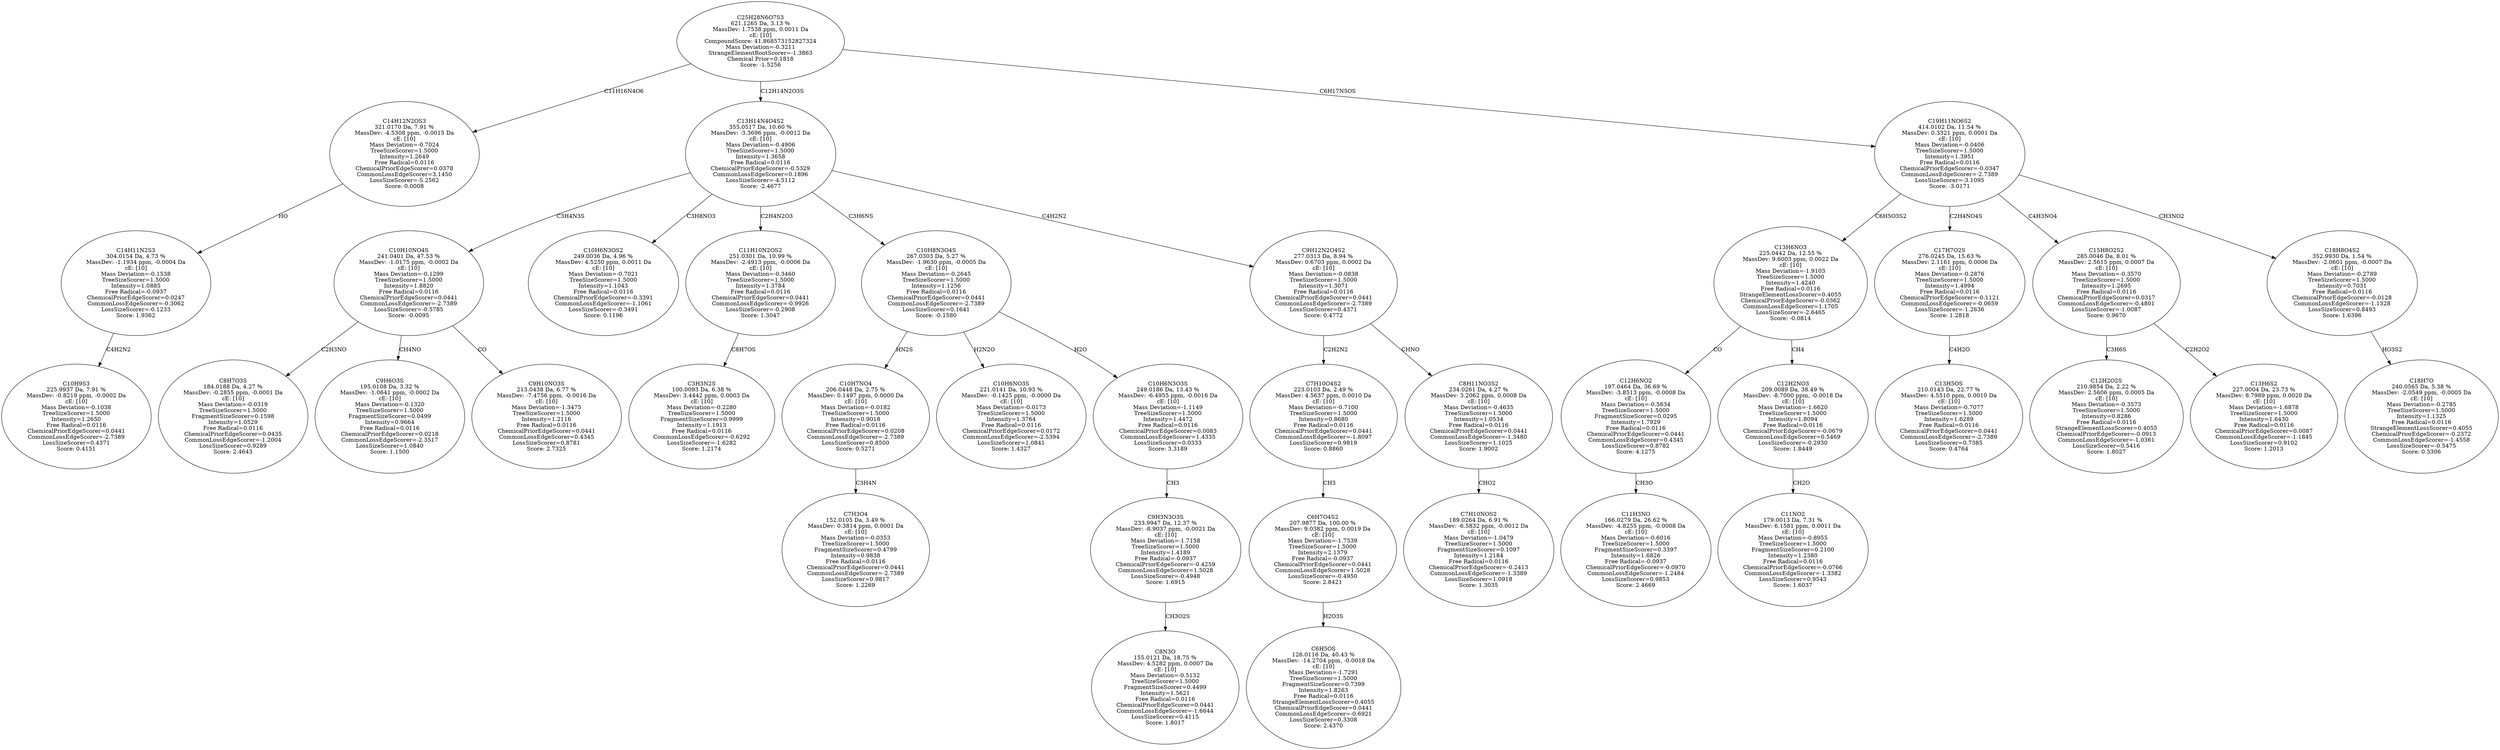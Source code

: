 strict digraph {
v1 [label="C10H9S3\n225.9937 Da, 7.91 %\nMassDev: -0.8219 ppm, -0.0002 Da\ncE: [10]\nMass Deviation=-0.1038\nTreeSizeScorer=1.5000\nIntensity=1.2650\nFree Radical=0.0116\nChemicalPriorEdgeScorer=0.0441\nCommonLossEdgeScorer=-2.7389\nLossSizeScorer=0.4371\nScore: 0.4151"];
v2 [label="C14H11N2S3\n304.0154 Da, 4.73 %\nMassDev: -1.1934 ppm, -0.0004 Da\ncE: [10]\nMass Deviation=-0.1538\nTreeSizeScorer=1.5000\nIntensity=1.0885\nFree Radical=-0.0937\nChemicalPriorEdgeScorer=0.0247\nCommonLossEdgeScorer=-0.3062\nLossSizeScorer=-0.1233\nScore: 1.9362"];
v3 [label="C14H12N2OS3\n321.0170 Da, 7.91 %\nMassDev: -4.5308 ppm, -0.0015 Da\ncE: [10]\nMass Deviation=-0.7024\nTreeSizeScorer=1.5000\nIntensity=1.2649\nFree Radical=0.0116\nChemicalPriorEdgeScorer=0.0378\nCommonLossEdgeScorer=3.1450\nLossSizeScorer=-5.2562\nScore: 0.0008"];
v4 [label="C8H7O3S\n184.0188 Da, 4.27 %\nMassDev: -0.2855 ppm, -0.0001 Da\ncE: [10]\nMass Deviation=-0.0319\nTreeSizeScorer=1.5000\nFragmentSizeScorer=0.1598\nIntensity=1.0529\nFree Radical=0.0116\nChemicalPriorEdgeScorer=0.0435\nCommonLossEdgeScorer=-1.2004\nLossSizeScorer=0.9289\nScore: 2.4643"];
v5 [label="C9H6O3S\n195.0108 Da, 3.32 %\nMassDev: -1.0641 ppm, -0.0002 Da\ncE: [10]\nMass Deviation=-0.1320\nTreeSizeScorer=1.5000\nFragmentSizeScorer=0.0499\nIntensity=0.9664\nFree Radical=0.0116\nChemicalPriorEdgeScorer=0.0218\nCommonLossEdgeScorer=-2.3517\nLossSizeScorer=1.0840\nScore: 1.1500"];
v6 [label="C9H10NO3S\n213.0438 Da, 6.77 %\nMassDev: -7.4756 ppm, -0.0016 Da\ncE: [10]\nMass Deviation=-1.3475\nTreeSizeScorer=1.5000\nIntensity=1.2116\nFree Radical=0.0116\nChemicalPriorEdgeScorer=0.0441\nCommonLossEdgeScorer=0.4345\nLossSizeScorer=0.8781\nScore: 2.7325"];
v7 [label="C10H10NO4S\n241.0401 Da, 47.53 %\nMassDev: -1.0175 ppm, -0.0002 Da\ncE: [10]\nMass Deviation=-0.1299\nTreeSizeScorer=1.5000\nIntensity=1.8820\nFree Radical=0.0116\nChemicalPriorEdgeScorer=0.0441\nCommonLossEdgeScorer=-2.7389\nLossSizeScorer=-0.5785\nScore: -0.0095"];
v8 [label="C10H6N3OS2\n249.0036 Da, 4.96 %\nMassDev: 4.5250 ppm, 0.0011 Da\ncE: [10]\nMass Deviation=-0.7021\nTreeSizeScorer=1.5000\nIntensity=1.1043\nFree Radical=0.0116\nChemicalPriorEdgeScorer=-0.3391\nCommonLossEdgeScorer=-1.1061\nLossSizeScorer=-0.3491\nScore: 0.1196"];
v9 [label="C3H3N2S\n100.0093 Da, 6.38 %\nMassDev: 3.4442 ppm, 0.0003 Da\ncE: [10]\nMass Deviation=-0.2280\nTreeSizeScorer=1.5000\nFragmentSizeScorer=0.9999\nIntensity=1.1913\nFree Radical=0.0116\nCommonLossEdgeScorer=-0.6292\nLossSizeScorer=-1.6282\nScore: 1.2174"];
v10 [label="C11H10N2OS2\n251.0301 Da, 10.99 %\nMassDev: -2.4913 ppm, -0.0006 Da\ncE: [10]\nMass Deviation=-0.3460\nTreeSizeScorer=1.5000\nIntensity=1.3784\nFree Radical=0.0116\nChemicalPriorEdgeScorer=0.0441\nCommonLossEdgeScorer=-0.9926\nLossSizeScorer=-0.2908\nScore: 1.3047"];
v11 [label="C7H3O4\n152.0105 Da, 3.49 %\nMassDev: 0.3814 ppm, 0.0001 Da\ncE: [10]\nMass Deviation=-0.0353\nTreeSizeScorer=1.5000\nFragmentSizeScorer=0.4799\nIntensity=0.9838\nFree Radical=0.0116\nChemicalPriorEdgeScorer=0.0441\nCommonLossEdgeScorer=-2.7389\nLossSizeScorer=0.9817\nScore: 1.2269"];
v12 [label="C10H7NO4\n206.0448 Da, 2.75 %\nMassDev: 0.1497 ppm, 0.0000 Da\ncE: [10]\nMass Deviation=-0.0182\nTreeSizeScorer=1.5000\nIntensity=0.9018\nFree Radical=0.0116\nChemicalPriorEdgeScorer=0.0208\nCommonLossEdgeScorer=-2.7389\nLossSizeScorer=0.8500\nScore: 0.5271"];
v13 [label="C10H6NO3S\n221.0141 Da, 10.93 %\nMassDev: -0.1425 ppm, -0.0000 Da\ncE: [10]\nMass Deviation=-0.0173\nTreeSizeScorer=1.5000\nIntensity=1.3764\nFree Radical=0.0116\nChemicalPriorEdgeScorer=0.0172\nCommonLossEdgeScorer=-2.5394\nLossSizeScorer=1.0841\nScore: 1.4327"];
v14 [label="C8N3O\n155.0121 Da, 18.75 %\nMassDev: 4.5282 ppm, 0.0007 Da\ncE: [10]\nMass Deviation=-0.5132\nTreeSizeScorer=1.5000\nFragmentSizeScorer=0.4499\nIntensity=1.5621\nFree Radical=0.0116\nChemicalPriorEdgeScorer=0.0441\nCommonLossEdgeScorer=-1.6644\nLossSizeScorer=0.4115\nScore: 1.8017"];
v15 [label="C9H3N3O3S\n233.9947 Da, 12.37 %\nMassDev: -8.9037 ppm, -0.0021 Da\ncE: [10]\nMass Deviation=-1.7158\nTreeSizeScorer=1.5000\nIntensity=1.4189\nFree Radical=-0.0937\nChemicalPriorEdgeScorer=-0.4259\nCommonLossEdgeScorer=1.5028\nLossSizeScorer=-0.4948\nScore: 1.6915"];
v16 [label="C10H6N3O3S\n249.0186 Da, 13.43 %\nMassDev: -6.4955 ppm, -0.0016 Da\ncE: [10]\nMass Deviation=-1.1149\nTreeSizeScorer=1.5000\nIntensity=1.4472\nFree Radical=0.0116\nChemicalPriorEdgeScorer=0.0083\nCommonLossEdgeScorer=1.4335\nLossSizeScorer=0.0333\nScore: 3.3189"];
v17 [label="C10H8N3O4S\n267.0303 Da, 5.27 %\nMassDev: -1.9630 ppm, -0.0005 Da\ncE: [10]\nMass Deviation=-0.2645\nTreeSizeScorer=1.5000\nIntensity=1.1256\nFree Radical=0.0116\nChemicalPriorEdgeScorer=0.0441\nCommonLossEdgeScorer=-2.7389\nLossSizeScorer=0.1641\nScore: -0.1580"];
v18 [label="C6H5OS\n126.0116 Da, 40.43 %\nMassDev: -14.2704 ppm, -0.0018 Da\ncE: [10]\nMass Deviation=-1.7291\nTreeSizeScorer=1.5000\nFragmentSizeScorer=0.7399\nIntensity=1.8263\nFree Radical=0.0116\nStrangeElementLossScorer=0.4055\nChemicalPriorEdgeScorer=0.0441\nCommonLossEdgeScorer=-0.6921\nLossSizeScorer=0.3308\nScore: 2.4370"];
v19 [label="C6H7O4S2\n207.9877 Da, 100.00 %\nMassDev: 9.0382 ppm, 0.0019 Da\ncE: [10]\nMass Deviation=-1.7539\nTreeSizeScorer=1.5000\nIntensity=2.1379\nFree Radical=-0.0937\nChemicalPriorEdgeScorer=0.0441\nCommonLossEdgeScorer=1.5028\nLossSizeScorer=-0.4950\nScore: 2.8421"];
v20 [label="C7H10O4S2\n223.0103 Da, 2.49 %\nMassDev: 4.5637 ppm, 0.0010 Da\ncE: [10]\nMass Deviation=-0.7100\nTreeSizeScorer=1.5000\nIntensity=0.8680\nFree Radical=0.0116\nChemicalPriorEdgeScorer=0.0441\nCommonLossEdgeScorer=-1.8097\nLossSizeScorer=0.9819\nScore: 0.8860"];
v21 [label="C7H10NOS2\n189.0264 Da, 6.91 %\nMassDev: -6.5832 ppm, -0.0012 Da\ncE: [10]\nMass Deviation=-1.0479\nTreeSizeScorer=1.5000\nFragmentSizeScorer=0.1097\nIntensity=1.2184\nFree Radical=0.0116\nChemicalPriorEdgeScorer=-0.2413\nCommonLossEdgeScorer=-1.3389\nLossSizeScorer=1.0918\nScore: 1.3035"];
v22 [label="C8H11NO3S2\n234.0261 Da, 4.27 %\nMassDev: 3.2062 ppm, 0.0008 Da\ncE: [10]\nMass Deviation=-0.4635\nTreeSizeScorer=1.5000\nIntensity=1.0534\nFree Radical=0.0116\nChemicalPriorEdgeScorer=0.0441\nCommonLossEdgeScorer=-1.3480\nLossSizeScorer=1.1025\nScore: 1.9002"];
v23 [label="C9H12N2O4S2\n277.0313 Da, 8.94 %\nMassDev: 0.6703 ppm, 0.0002 Da\ncE: [10]\nMass Deviation=-0.0838\nTreeSizeScorer=1.5000\nIntensity=1.3071\nFree Radical=0.0116\nChemicalPriorEdgeScorer=0.0441\nCommonLossEdgeScorer=-2.7389\nLossSizeScorer=0.4371\nScore: 0.4772"];
v24 [label="C13H14N4O4S2\n355.0517 Da, 10.60 %\nMassDev: -3.3696 ppm, -0.0012 Da\ncE: [10]\nMass Deviation=-0.4906\nTreeSizeScorer=1.5000\nIntensity=1.3658\nFree Radical=0.0116\nChemicalPriorEdgeScorer=-0.5329\nCommonLossEdgeScorer=0.1896\nLossSizeScorer=-4.5112\nScore: -2.4677"];
v25 [label="C11H3NO\n166.0279 Da, 26.62 %\nMassDev: -4.8255 ppm, -0.0008 Da\ncE: [10]\nMass Deviation=-0.6016\nTreeSizeScorer=1.5000\nFragmentSizeScorer=0.3397\nIntensity=1.6826\nFree Radical=-0.0937\nChemicalPriorEdgeScorer=-0.0970\nCommonLossEdgeScorer=-1.2484\nLossSizeScorer=0.9853\nScore: 2.4669"];
v26 [label="C12H6NO2\n197.0464 Da, 36.69 %\nMassDev: -3.8513 ppm, -0.0008 Da\ncE: [10]\nMass Deviation=-0.5634\nTreeSizeScorer=1.5000\nFragmentSizeScorer=0.0295\nIntensity=1.7929\nFree Radical=0.0116\nChemicalPriorEdgeScorer=0.0441\nCommonLossEdgeScorer=0.4345\nLossSizeScorer=0.8782\nScore: 4.1275"];
v27 [label="C11NO2\n179.0013 Da, 7.31 %\nMassDev: 6.1581 ppm, 0.0011 Da\ncE: [10]\nMass Deviation=-0.8955\nTreeSizeScorer=1.5000\nFragmentSizeScorer=0.2100\nIntensity=1.2380\nFree Radical=0.0116\nChemicalPriorEdgeScorer=-0.0766\nCommonLossEdgeScorer=-1.3382\nLossSizeScorer=0.9543\nScore: 1.6037"];
v28 [label="C12H2NO3\n209.0089 Da, 38.49 %\nMassDev: -8.7000 ppm, -0.0018 Da\ncE: [10]\nMass Deviation=-1.6620\nTreeSizeScorer=1.5000\nIntensity=1.8094\nFree Radical=0.0116\nChemicalPriorEdgeScorer=-0.0679\nCommonLossEdgeScorer=0.5469\nLossSizeScorer=-0.2930\nScore: 1.8449"];
v29 [label="C13H6NO3\n225.0442 Da, 12.55 %\nMassDev: 9.6003 ppm, 0.0022 Da\ncE: [10]\nMass Deviation=-1.9103\nTreeSizeScorer=1.5000\nIntensity=1.4240\nFree Radical=0.0116\nStrangeElementLossScorer=0.4055\nChemicalPriorEdgeScorer=-0.0362\nCommonLossEdgeScorer=1.1705\nLossSizeScorer=-2.6465\nScore: -0.0814"];
v30 [label="C13H5OS\n210.0143 Da, 22.77 %\nMassDev: 4.5510 ppm, 0.0010 Da\ncE: [10]\nMass Deviation=-0.7077\nTreeSizeScorer=1.5000\nIntensity=1.6289\nFree Radical=0.0116\nChemicalPriorEdgeScorer=0.0441\nCommonLossEdgeScorer=-2.7389\nLossSizeScorer=0.7385\nScore: 0.4764"];
v31 [label="C17H7O2S\n276.0245 Da, 15.63 %\nMassDev: 2.1161 ppm, 0.0006 Da\ncE: [10]\nMass Deviation=-0.2876\nTreeSizeScorer=1.5000\nIntensity=1.4994\nFree Radical=0.0116\nChemicalPriorEdgeScorer=-0.1121\nCommonLossEdgeScorer=-0.0659\nLossSizeScorer=-1.2636\nScore: 1.2818"];
v32 [label="C12H2O2S\n210.9854 Da, 2.22 %\nMassDev: 2.5606 ppm, 0.0005 Da\ncE: [10]\nMass Deviation=-0.3573\nTreeSizeScorer=1.5000\nIntensity=0.8286\nFree Radical=0.0116\nStrangeElementLossScorer=0.4055\nChemicalPriorEdgeScorer=-0.0913\nCommonLossEdgeScorer=-1.0361\nLossSizeScorer=0.5416\nScore: 1.8027"];
v33 [label="C13H6S2\n227.0004 Da, 23.73 %\nMassDev: 8.7989 ppm, 0.0020 Da\ncE: [10]\nMass Deviation=-1.6878\nTreeSizeScorer=1.5000\nIntensity=1.6430\nFree Radical=0.0116\nChemicalPriorEdgeScorer=0.0087\nCommonLossEdgeScorer=-1.1845\nLossSizeScorer=0.9102\nScore: 1.2013"];
v34 [label="C15H8O2S2\n285.0046 Da, 8.01 %\nMassDev: 2.5615 ppm, 0.0007 Da\ncE: [10]\nMass Deviation=-0.3570\nTreeSizeScorer=1.5000\nIntensity=1.2695\nFree Radical=0.0116\nChemicalPriorEdgeScorer=0.0317\nCommonLossEdgeScorer=-0.4801\nLossSizeScorer=-1.0087\nScore: 0.9670"];
v35 [label="C18H7O\n240.0565 Da, 5.38 %\nMassDev: -2.0549 ppm, -0.0005 Da\ncE: [10]\nMass Deviation=-0.2785\nTreeSizeScorer=1.5000\nIntensity=1.1325\nFree Radical=0.0116\nStrangeElementLossScorer=0.4055\nChemicalPriorEdgeScorer=-0.2372\nCommonLossEdgeScorer=-1.4558\nLossSizeScorer=-0.5475\nScore: 0.5306"];
v36 [label="C18H8O4S2\n352.9930 Da, 1.54 %\nMassDev: -2.0601 ppm, -0.0007 Da\ncE: [10]\nMass Deviation=-0.2789\nTreeSizeScorer=1.5000\nIntensity=0.7031\nFree Radical=0.0116\nChemicalPriorEdgeScorer=-0.0128\nCommonLossEdgeScorer=-1.1328\nLossSizeScorer=0.8493\nScore: 1.6396"];
v37 [label="C19H11NO6S2\n414.0102 Da, 11.54 %\nMassDev: 0.3321 ppm, 0.0001 Da\ncE: [10]\nMass Deviation=-0.0406\nTreeSizeScorer=1.5000\nIntensity=1.3951\nFree Radical=0.0116\nChemicalPriorEdgeScorer=-0.0347\nCommonLossEdgeScorer=-2.7389\nLossSizeScorer=-3.1095\nScore: -3.0171"];
v38 [label="C25H28N6O7S3\n621.1265 Da, 3.13 %\nMassDev: 1.7538 ppm, 0.0011 Da\ncE: [10]\nCompoundScore: 41.868573152827324\nMass Deviation=-0.3211\nStrangeElementRootScorer=-1.3863\nChemical Prior=0.1818\nScore: -1.5256"];
v2 -> v1 [label="C4H2N2"];
v3 -> v2 [label="HO"];
v38 -> v3 [label="C11H16N4O6"];
v7 -> v4 [label="C2H3NO"];
v7 -> v5 [label="CH4NO"];
v7 -> v6 [label="CO"];
v24 -> v7 [label="C3H4N3S"];
v24 -> v8 [label="C3H8NO3"];
v10 -> v9 [label="C8H7OS"];
v24 -> v10 [label="C2H4N2O3"];
v12 -> v11 [label="C3H4N"];
v17 -> v12 [label="HN2S"];
v17 -> v13 [label="H2N2O"];
v15 -> v14 [label="CH3O2S"];
v16 -> v15 [label="CH3"];
v17 -> v16 [label="H2O"];
v24 -> v17 [label="C3H6NS"];
v19 -> v18 [label="H2O3S"];
v20 -> v19 [label="CH3"];
v23 -> v20 [label="C2H2N2"];
v22 -> v21 [label="CHO2"];
v23 -> v22 [label="CHNO"];
v24 -> v23 [label="C4H2N2"];
v38 -> v24 [label="C12H14N2O3S"];
v26 -> v25 [label="CH3O"];
v29 -> v26 [label="CO"];
v28 -> v27 [label="CH2O"];
v29 -> v28 [label="CH4"];
v37 -> v29 [label="C6H5O3S2"];
v31 -> v30 [label="C4H2O"];
v37 -> v31 [label="C2H4NO4S"];
v34 -> v32 [label="C3H6S"];
v34 -> v33 [label="C2H2O2"];
v37 -> v34 [label="C4H3NO4"];
v36 -> v35 [label="HO3S2"];
v37 -> v36 [label="CH3NO2"];
v38 -> v37 [label="C6H17N5OS"];
}